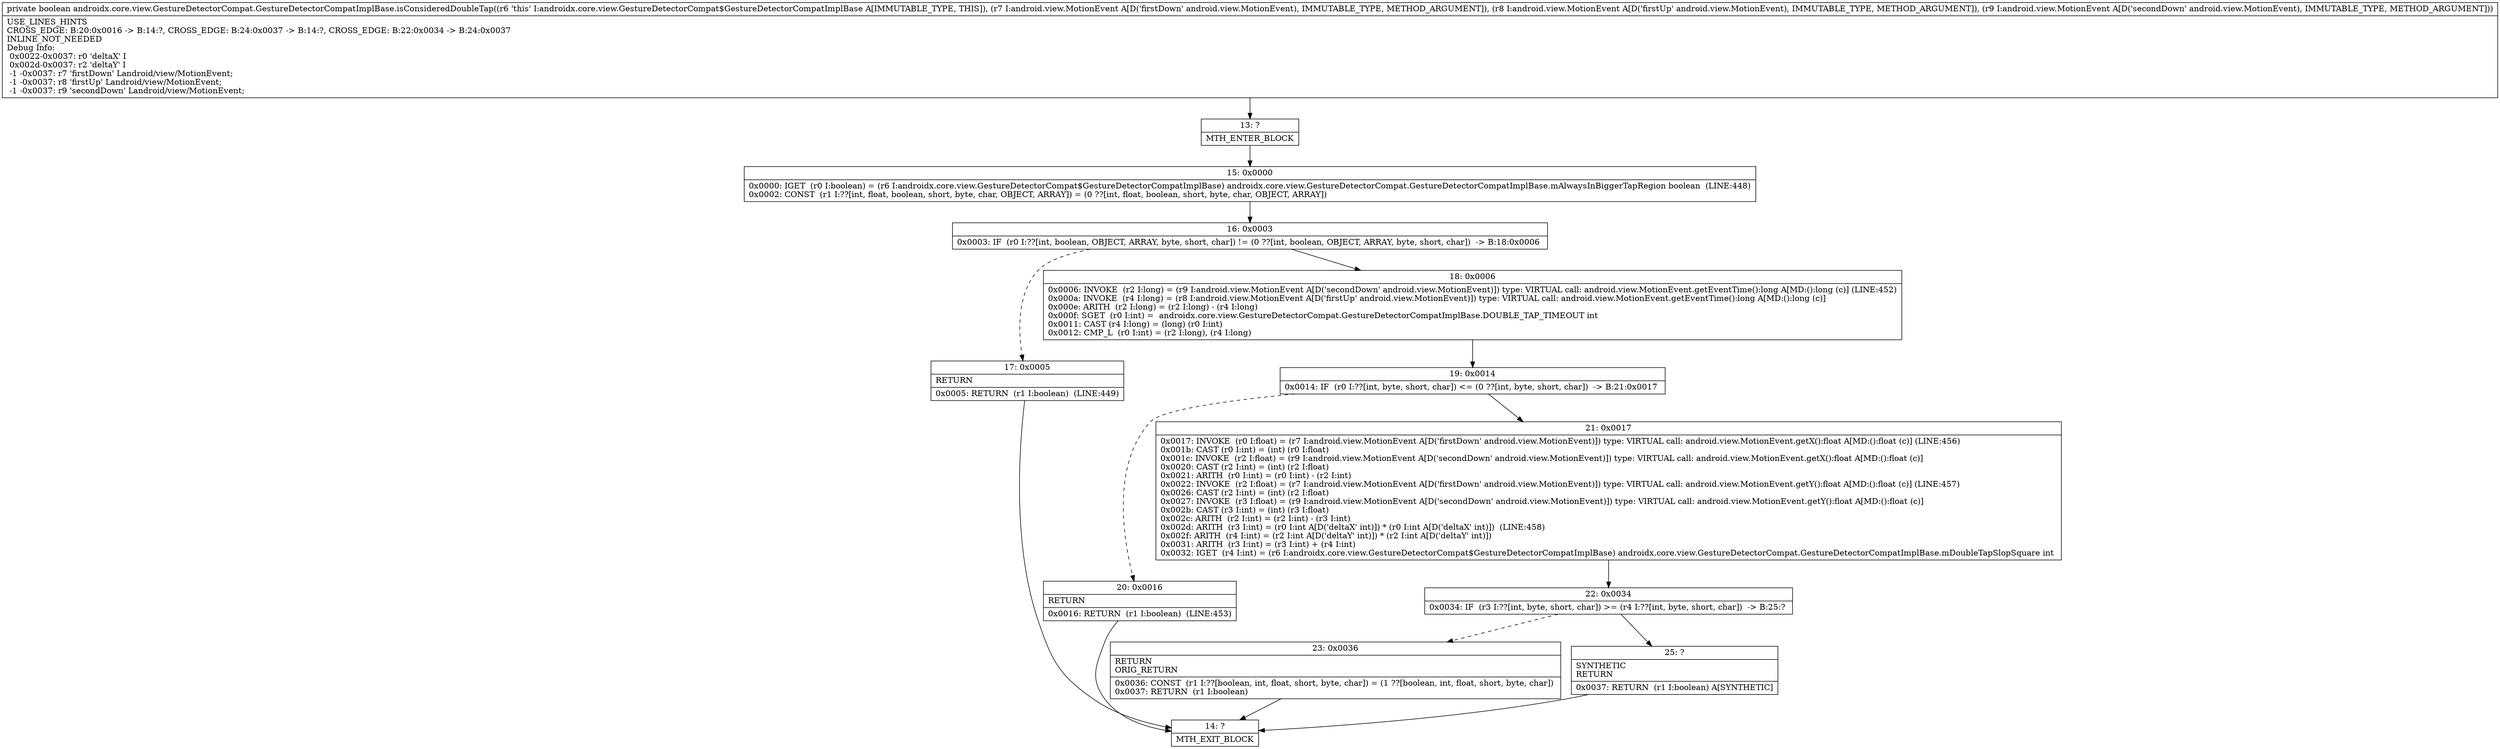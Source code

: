 digraph "CFG forandroidx.core.view.GestureDetectorCompat.GestureDetectorCompatImplBase.isConsideredDoubleTap(Landroid\/view\/MotionEvent;Landroid\/view\/MotionEvent;Landroid\/view\/MotionEvent;)Z" {
Node_13 [shape=record,label="{13\:\ ?|MTH_ENTER_BLOCK\l}"];
Node_15 [shape=record,label="{15\:\ 0x0000|0x0000: IGET  (r0 I:boolean) = (r6 I:androidx.core.view.GestureDetectorCompat$GestureDetectorCompatImplBase) androidx.core.view.GestureDetectorCompat.GestureDetectorCompatImplBase.mAlwaysInBiggerTapRegion boolean  (LINE:448)\l0x0002: CONST  (r1 I:??[int, float, boolean, short, byte, char, OBJECT, ARRAY]) = (0 ??[int, float, boolean, short, byte, char, OBJECT, ARRAY]) \l}"];
Node_16 [shape=record,label="{16\:\ 0x0003|0x0003: IF  (r0 I:??[int, boolean, OBJECT, ARRAY, byte, short, char]) != (0 ??[int, boolean, OBJECT, ARRAY, byte, short, char])  \-\> B:18:0x0006 \l}"];
Node_17 [shape=record,label="{17\:\ 0x0005|RETURN\l|0x0005: RETURN  (r1 I:boolean)  (LINE:449)\l}"];
Node_14 [shape=record,label="{14\:\ ?|MTH_EXIT_BLOCK\l}"];
Node_18 [shape=record,label="{18\:\ 0x0006|0x0006: INVOKE  (r2 I:long) = (r9 I:android.view.MotionEvent A[D('secondDown' android.view.MotionEvent)]) type: VIRTUAL call: android.view.MotionEvent.getEventTime():long A[MD:():long (c)] (LINE:452)\l0x000a: INVOKE  (r4 I:long) = (r8 I:android.view.MotionEvent A[D('firstUp' android.view.MotionEvent)]) type: VIRTUAL call: android.view.MotionEvent.getEventTime():long A[MD:():long (c)]\l0x000e: ARITH  (r2 I:long) = (r2 I:long) \- (r4 I:long) \l0x000f: SGET  (r0 I:int) =  androidx.core.view.GestureDetectorCompat.GestureDetectorCompatImplBase.DOUBLE_TAP_TIMEOUT int \l0x0011: CAST (r4 I:long) = (long) (r0 I:int) \l0x0012: CMP_L  (r0 I:int) = (r2 I:long), (r4 I:long) \l}"];
Node_19 [shape=record,label="{19\:\ 0x0014|0x0014: IF  (r0 I:??[int, byte, short, char]) \<= (0 ??[int, byte, short, char])  \-\> B:21:0x0017 \l}"];
Node_20 [shape=record,label="{20\:\ 0x0016|RETURN\l|0x0016: RETURN  (r1 I:boolean)  (LINE:453)\l}"];
Node_21 [shape=record,label="{21\:\ 0x0017|0x0017: INVOKE  (r0 I:float) = (r7 I:android.view.MotionEvent A[D('firstDown' android.view.MotionEvent)]) type: VIRTUAL call: android.view.MotionEvent.getX():float A[MD:():float (c)] (LINE:456)\l0x001b: CAST (r0 I:int) = (int) (r0 I:float) \l0x001c: INVOKE  (r2 I:float) = (r9 I:android.view.MotionEvent A[D('secondDown' android.view.MotionEvent)]) type: VIRTUAL call: android.view.MotionEvent.getX():float A[MD:():float (c)]\l0x0020: CAST (r2 I:int) = (int) (r2 I:float) \l0x0021: ARITH  (r0 I:int) = (r0 I:int) \- (r2 I:int) \l0x0022: INVOKE  (r2 I:float) = (r7 I:android.view.MotionEvent A[D('firstDown' android.view.MotionEvent)]) type: VIRTUAL call: android.view.MotionEvent.getY():float A[MD:():float (c)] (LINE:457)\l0x0026: CAST (r2 I:int) = (int) (r2 I:float) \l0x0027: INVOKE  (r3 I:float) = (r9 I:android.view.MotionEvent A[D('secondDown' android.view.MotionEvent)]) type: VIRTUAL call: android.view.MotionEvent.getY():float A[MD:():float (c)]\l0x002b: CAST (r3 I:int) = (int) (r3 I:float) \l0x002c: ARITH  (r2 I:int) = (r2 I:int) \- (r3 I:int) \l0x002d: ARITH  (r3 I:int) = (r0 I:int A[D('deltaX' int)]) * (r0 I:int A[D('deltaX' int)])  (LINE:458)\l0x002f: ARITH  (r4 I:int) = (r2 I:int A[D('deltaY' int)]) * (r2 I:int A[D('deltaY' int)]) \l0x0031: ARITH  (r3 I:int) = (r3 I:int) + (r4 I:int) \l0x0032: IGET  (r4 I:int) = (r6 I:androidx.core.view.GestureDetectorCompat$GestureDetectorCompatImplBase) androidx.core.view.GestureDetectorCompat.GestureDetectorCompatImplBase.mDoubleTapSlopSquare int \l}"];
Node_22 [shape=record,label="{22\:\ 0x0034|0x0034: IF  (r3 I:??[int, byte, short, char]) \>= (r4 I:??[int, byte, short, char])  \-\> B:25:? \l}"];
Node_23 [shape=record,label="{23\:\ 0x0036|RETURN\lORIG_RETURN\l|0x0036: CONST  (r1 I:??[boolean, int, float, short, byte, char]) = (1 ??[boolean, int, float, short, byte, char]) \l0x0037: RETURN  (r1 I:boolean) \l}"];
Node_25 [shape=record,label="{25\:\ ?|SYNTHETIC\lRETURN\l|0x0037: RETURN  (r1 I:boolean) A[SYNTHETIC]\l}"];
MethodNode[shape=record,label="{private boolean androidx.core.view.GestureDetectorCompat.GestureDetectorCompatImplBase.isConsideredDoubleTap((r6 'this' I:androidx.core.view.GestureDetectorCompat$GestureDetectorCompatImplBase A[IMMUTABLE_TYPE, THIS]), (r7 I:android.view.MotionEvent A[D('firstDown' android.view.MotionEvent), IMMUTABLE_TYPE, METHOD_ARGUMENT]), (r8 I:android.view.MotionEvent A[D('firstUp' android.view.MotionEvent), IMMUTABLE_TYPE, METHOD_ARGUMENT]), (r9 I:android.view.MotionEvent A[D('secondDown' android.view.MotionEvent), IMMUTABLE_TYPE, METHOD_ARGUMENT]))  | USE_LINES_HINTS\lCROSS_EDGE: B:20:0x0016 \-\> B:14:?, CROSS_EDGE: B:24:0x0037 \-\> B:14:?, CROSS_EDGE: B:22:0x0034 \-\> B:24:0x0037\lINLINE_NOT_NEEDED\lDebug Info:\l  0x0022\-0x0037: r0 'deltaX' I\l  0x002d\-0x0037: r2 'deltaY' I\l  \-1 \-0x0037: r7 'firstDown' Landroid\/view\/MotionEvent;\l  \-1 \-0x0037: r8 'firstUp' Landroid\/view\/MotionEvent;\l  \-1 \-0x0037: r9 'secondDown' Landroid\/view\/MotionEvent;\l}"];
MethodNode -> Node_13;Node_13 -> Node_15;
Node_15 -> Node_16;
Node_16 -> Node_17[style=dashed];
Node_16 -> Node_18;
Node_17 -> Node_14;
Node_18 -> Node_19;
Node_19 -> Node_20[style=dashed];
Node_19 -> Node_21;
Node_20 -> Node_14;
Node_21 -> Node_22;
Node_22 -> Node_23[style=dashed];
Node_22 -> Node_25;
Node_23 -> Node_14;
Node_25 -> Node_14;
}

